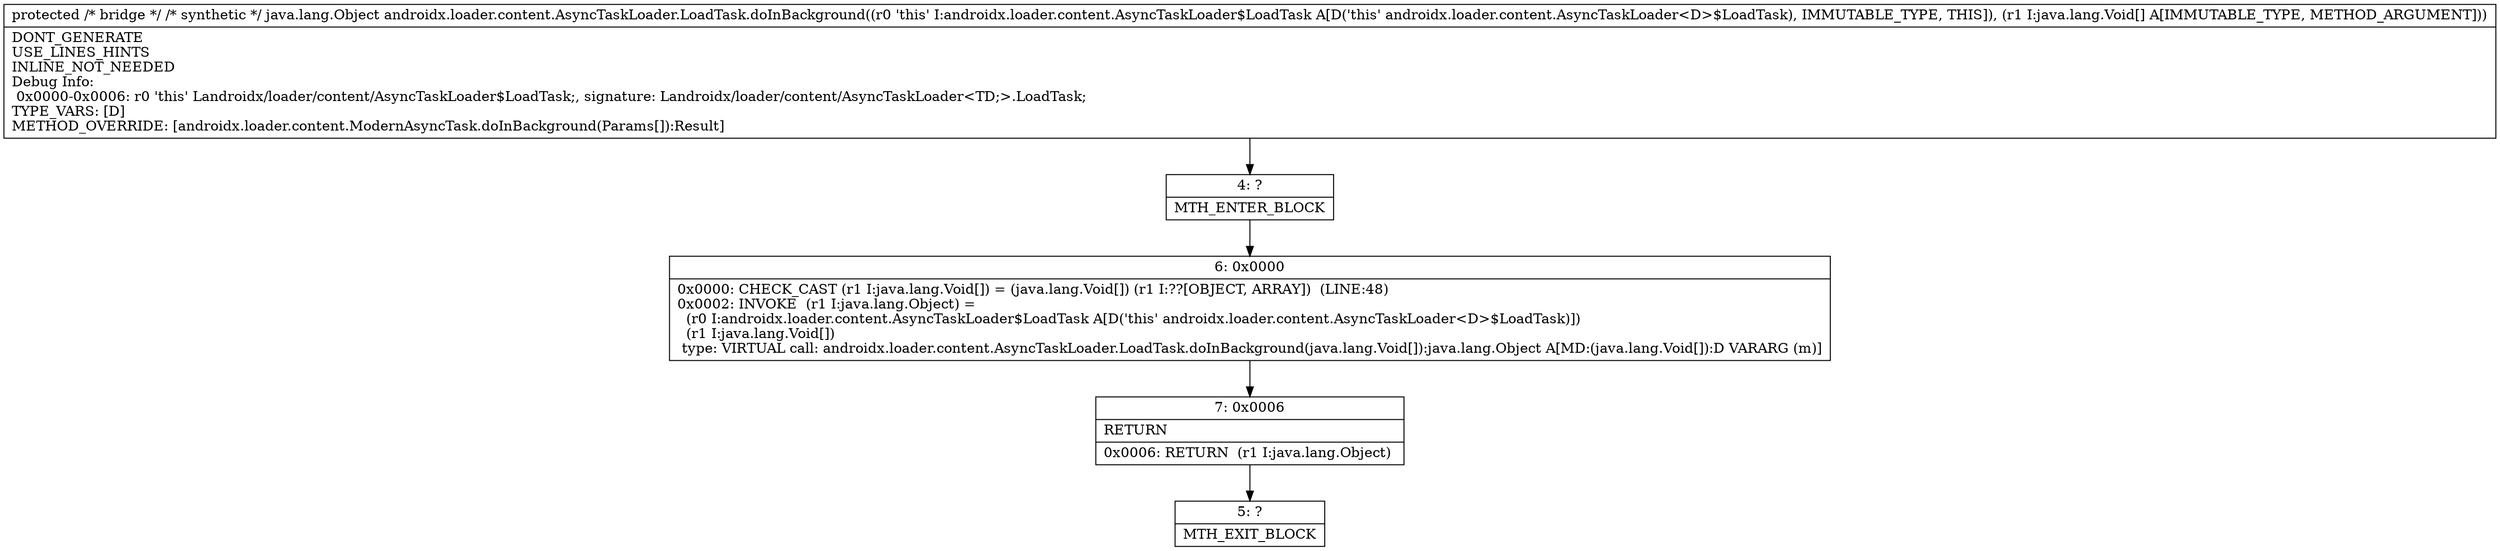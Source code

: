 digraph "CFG forandroidx.loader.content.AsyncTaskLoader.LoadTask.doInBackground([Ljava\/lang\/Object;)Ljava\/lang\/Object;" {
Node_4 [shape=record,label="{4\:\ ?|MTH_ENTER_BLOCK\l}"];
Node_6 [shape=record,label="{6\:\ 0x0000|0x0000: CHECK_CAST (r1 I:java.lang.Void[]) = (java.lang.Void[]) (r1 I:??[OBJECT, ARRAY])  (LINE:48)\l0x0002: INVOKE  (r1 I:java.lang.Object) = \l  (r0 I:androidx.loader.content.AsyncTaskLoader$LoadTask A[D('this' androidx.loader.content.AsyncTaskLoader\<D\>$LoadTask)])\l  (r1 I:java.lang.Void[])\l type: VIRTUAL call: androidx.loader.content.AsyncTaskLoader.LoadTask.doInBackground(java.lang.Void[]):java.lang.Object A[MD:(java.lang.Void[]):D VARARG (m)]\l}"];
Node_7 [shape=record,label="{7\:\ 0x0006|RETURN\l|0x0006: RETURN  (r1 I:java.lang.Object) \l}"];
Node_5 [shape=record,label="{5\:\ ?|MTH_EXIT_BLOCK\l}"];
MethodNode[shape=record,label="{protected \/* bridge *\/ \/* synthetic *\/ java.lang.Object androidx.loader.content.AsyncTaskLoader.LoadTask.doInBackground((r0 'this' I:androidx.loader.content.AsyncTaskLoader$LoadTask A[D('this' androidx.loader.content.AsyncTaskLoader\<D\>$LoadTask), IMMUTABLE_TYPE, THIS]), (r1 I:java.lang.Void[] A[IMMUTABLE_TYPE, METHOD_ARGUMENT]))  | DONT_GENERATE\lUSE_LINES_HINTS\lINLINE_NOT_NEEDED\lDebug Info:\l  0x0000\-0x0006: r0 'this' Landroidx\/loader\/content\/AsyncTaskLoader$LoadTask;, signature: Landroidx\/loader\/content\/AsyncTaskLoader\<TD;\>.LoadTask;\lTYPE_VARS: [D]\lMETHOD_OVERRIDE: [androidx.loader.content.ModernAsyncTask.doInBackground(Params[]):Result]\l}"];
MethodNode -> Node_4;Node_4 -> Node_6;
Node_6 -> Node_7;
Node_7 -> Node_5;
}

